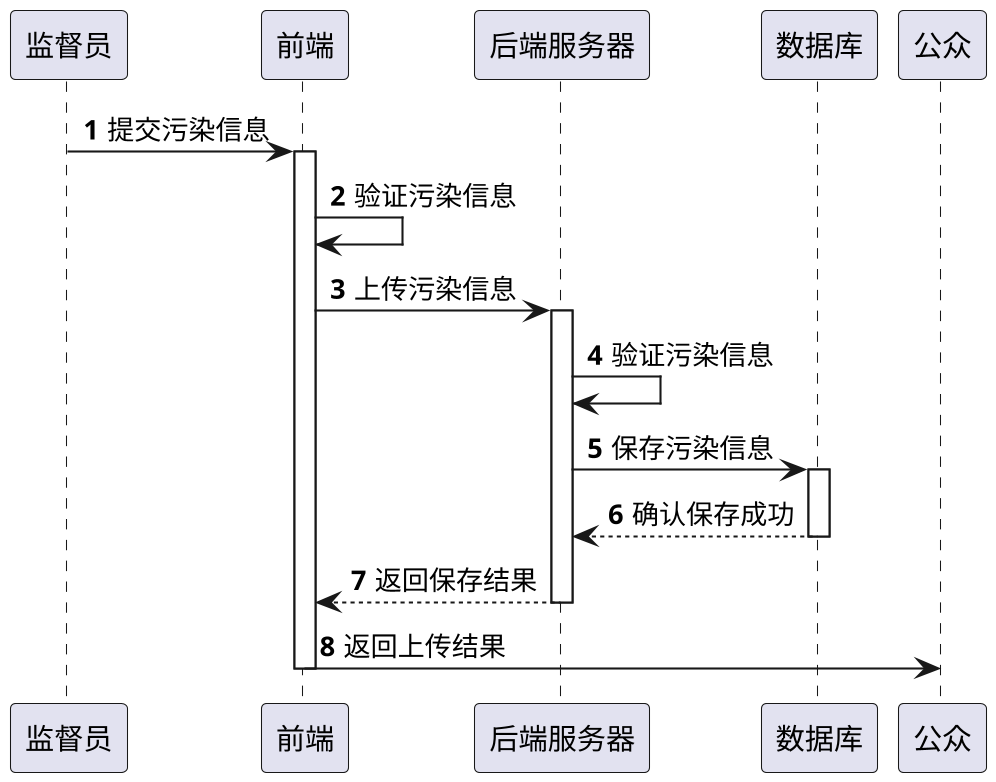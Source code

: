 
@startuml
'https://plantuml.com/sequence-diagram
skinparam dpi 200
autonumber
监督员 -> 前端 : 提交污染信息
activate 前端
前端 -> 前端 : 验证污染信息
前端 -> 后端服务器 : 上传污染信息
activate 后端服务器
后端服务器 -> 后端服务器 : 验证污染信息
后端服务器 -> 数据库 : 保存污染信息
activate 数据库
数据库 --> 后端服务器 : 确认保存成功
deactivate 数据库
后端服务器 --> 前端 : 返回保存结果
deactivate 后端服务器
前端 -> 公众 : 返回上传结果
deactivate 前端
@enduml